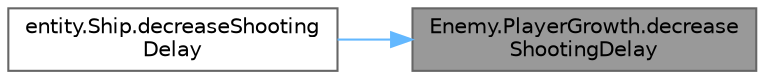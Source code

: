 digraph "Enemy.PlayerGrowth.decreaseShootingDelay"
{
 // LATEX_PDF_SIZE
  bgcolor="transparent";
  edge [fontname=Helvetica,fontsize=10,labelfontname=Helvetica,labelfontsize=10];
  node [fontname=Helvetica,fontsize=10,shape=box,height=0.2,width=0.4];
  rankdir="RL";
  Node1 [id="Node000001",label="Enemy.PlayerGrowth.decrease\lShootingDelay",height=0.2,width=0.4,color="gray40", fillcolor="grey60", style="filled", fontcolor="black",tooltip=" "];
  Node1 -> Node2 [id="edge1_Node000001_Node000002",dir="back",color="steelblue1",style="solid",tooltip=" "];
  Node2 [id="Node000002",label="entity.Ship.decreaseShooting\lDelay",height=0.2,width=0.4,color="grey40", fillcolor="white", style="filled",URL="$classentity_1_1_ship.html#a597d32babc2534b0062e2c64861916b7",tooltip=" "];
}
